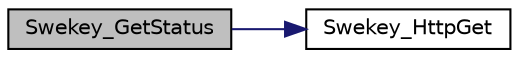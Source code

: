 digraph G
{
  edge [fontname="Helvetica",fontsize="10",labelfontname="Helvetica",labelfontsize="10"];
  node [fontname="Helvetica",fontsize="10",shape=record];
  rankdir="LR";
  Node1 [label="Swekey_GetStatus",height=0.2,width=0.4,color="black", fillcolor="grey75", style="filled" fontcolor="black"];
  Node1 -> Node2 [color="midnightblue",fontsize="10",style="solid",fontname="Helvetica"];
  Node2 [label="Swekey_HttpGet",height=0.2,width=0.4,color="black", fillcolor="white", style="filled",URL="$swekey_8php.html#a4864b92459c3d13c9ff3f5eaee768b45",tooltip="Send a synchronous request to the server."];
}
